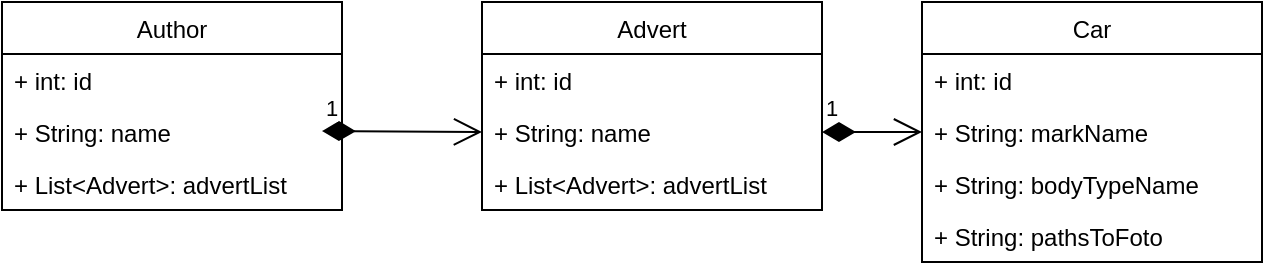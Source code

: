 <mxfile version="12.1.3" pages="1"><diagram id="080ON7iv2YtG41MkyVUG" name="Page-1"><mxGraphModel dx="1168" dy="561" grid="1" gridSize="10" guides="1" tooltips="1" connect="1" arrows="1" fold="1" page="1" pageScale="1" pageWidth="827" pageHeight="1169" math="0" shadow="0"><root><mxCell id="0"/><mxCell id="1" parent="0"/><mxCell id="K1aippEeTBiRsqUNZa1J-1" value="Author" style="swimlane;fontStyle=0;childLayout=stackLayout;horizontal=1;startSize=26;fillColor=none;horizontalStack=0;resizeParent=1;resizeParentMax=0;resizeLast=0;collapsible=1;marginBottom=0;" vertex="1" parent="1"><mxGeometry x="20" y="30" width="170" height="104" as="geometry"/></mxCell><mxCell id="K1aippEeTBiRsqUNZa1J-8" value="+ int: id" style="text;strokeColor=none;fillColor=none;align=left;verticalAlign=top;spacingLeft=4;spacingRight=4;overflow=hidden;rotatable=0;points=[[0,0.5],[1,0.5]];portConstraint=eastwest;" vertex="1" parent="K1aippEeTBiRsqUNZa1J-1"><mxGeometry y="26" width="170" height="26" as="geometry"/></mxCell><mxCell id="K1aippEeTBiRsqUNZa1J-2" value="+ String: name" style="text;strokeColor=none;fillColor=none;align=left;verticalAlign=top;spacingLeft=4;spacingRight=4;overflow=hidden;rotatable=0;points=[[0,0.5],[1,0.5]];portConstraint=eastwest;" vertex="1" parent="K1aippEeTBiRsqUNZa1J-1"><mxGeometry y="52" width="170" height="26" as="geometry"/></mxCell><mxCell id="K1aippEeTBiRsqUNZa1J-16" value="1" style="endArrow=open;html=1;endSize=12;startArrow=diamondThin;startSize=14;startFill=1;edgeStyle=orthogonalEdgeStyle;align=left;verticalAlign=bottom;entryX=0;entryY=0.5;entryDx=0;entryDy=0;" edge="1" parent="K1aippEeTBiRsqUNZa1J-1" target="K1aippEeTBiRsqUNZa1J-6"><mxGeometry x="-1" y="3" relative="1" as="geometry"><mxPoint x="160" y="64.5" as="sourcePoint"/><mxPoint x="320" y="64.5" as="targetPoint"/></mxGeometry></mxCell><mxCell id="K1aippEeTBiRsqUNZa1J-3" value="+ List&lt;Advert&gt;: advertList" style="text;strokeColor=none;fillColor=none;align=left;verticalAlign=top;spacingLeft=4;spacingRight=4;overflow=hidden;rotatable=0;points=[[0,0.5],[1,0.5]];portConstraint=eastwest;" vertex="1" parent="K1aippEeTBiRsqUNZa1J-1"><mxGeometry y="78" width="170" height="26" as="geometry"/></mxCell><mxCell id="K1aippEeTBiRsqUNZa1J-5" value="Advert" style="swimlane;fontStyle=0;childLayout=stackLayout;horizontal=1;startSize=26;fillColor=none;horizontalStack=0;resizeParent=1;resizeParentMax=0;resizeLast=0;collapsible=1;marginBottom=0;" vertex="1" parent="1"><mxGeometry x="260" y="30" width="170" height="104" as="geometry"/></mxCell><mxCell id="K1aippEeTBiRsqUNZa1J-10" value="+ int: id" style="text;strokeColor=none;fillColor=none;align=left;verticalAlign=top;spacingLeft=4;spacingRight=4;overflow=hidden;rotatable=0;points=[[0,0.5],[1,0.5]];portConstraint=eastwest;" vertex="1" parent="K1aippEeTBiRsqUNZa1J-5"><mxGeometry y="26" width="170" height="26" as="geometry"/></mxCell><mxCell id="K1aippEeTBiRsqUNZa1J-6" value="+ String: name" style="text;strokeColor=none;fillColor=none;align=left;verticalAlign=top;spacingLeft=4;spacingRight=4;overflow=hidden;rotatable=0;points=[[0,0.5],[1,0.5]];portConstraint=eastwest;" vertex="1" parent="K1aippEeTBiRsqUNZa1J-5"><mxGeometry y="52" width="170" height="26" as="geometry"/></mxCell><mxCell id="K1aippEeTBiRsqUNZa1J-7" value="+ List&lt;Advert&gt;: advertList" style="text;strokeColor=none;fillColor=none;align=left;verticalAlign=top;spacingLeft=4;spacingRight=4;overflow=hidden;rotatable=0;points=[[0,0.5],[1,0.5]];portConstraint=eastwest;" vertex="1" parent="K1aippEeTBiRsqUNZa1J-5"><mxGeometry y="78" width="170" height="26" as="geometry"/></mxCell><mxCell id="K1aippEeTBiRsqUNZa1J-11" value="Car" style="swimlane;fontStyle=0;childLayout=stackLayout;horizontal=1;startSize=26;fillColor=none;horizontalStack=0;resizeParent=1;resizeParentMax=0;resizeLast=0;collapsible=1;marginBottom=0;" vertex="1" parent="1"><mxGeometry x="480" y="30" width="170" height="130" as="geometry"/></mxCell><mxCell id="K1aippEeTBiRsqUNZa1J-12" value="+ int: id" style="text;strokeColor=none;fillColor=none;align=left;verticalAlign=top;spacingLeft=4;spacingRight=4;overflow=hidden;rotatable=0;points=[[0,0.5],[1,0.5]];portConstraint=eastwest;" vertex="1" parent="K1aippEeTBiRsqUNZa1J-11"><mxGeometry y="26" width="170" height="26" as="geometry"/></mxCell><mxCell id="K1aippEeTBiRsqUNZa1J-13" value="+ String: markName" style="text;strokeColor=none;fillColor=none;align=left;verticalAlign=top;spacingLeft=4;spacingRight=4;overflow=hidden;rotatable=0;points=[[0,0.5],[1,0.5]];portConstraint=eastwest;" vertex="1" parent="K1aippEeTBiRsqUNZa1J-11"><mxGeometry y="52" width="170" height="26" as="geometry"/></mxCell><mxCell id="K1aippEeTBiRsqUNZa1J-14" value="+ String: bodyTypeName" style="text;strokeColor=none;fillColor=none;align=left;verticalAlign=top;spacingLeft=4;spacingRight=4;overflow=hidden;rotatable=0;points=[[0,0.5],[1,0.5]];portConstraint=eastwest;" vertex="1" parent="K1aippEeTBiRsqUNZa1J-11"><mxGeometry y="78" width="170" height="26" as="geometry"/></mxCell><mxCell id="K1aippEeTBiRsqUNZa1J-15" value="+ String: pathsToFoto" style="text;strokeColor=none;fillColor=none;align=left;verticalAlign=top;spacingLeft=4;spacingRight=4;overflow=hidden;rotatable=0;points=[[0,0.5],[1,0.5]];portConstraint=eastwest;" vertex="1" parent="K1aippEeTBiRsqUNZa1J-11"><mxGeometry y="104" width="170" height="26" as="geometry"/></mxCell><mxCell id="K1aippEeTBiRsqUNZa1J-17" value="1" style="endArrow=open;html=1;endSize=12;startArrow=diamondThin;startSize=14;startFill=1;edgeStyle=orthogonalEdgeStyle;align=left;verticalAlign=bottom;entryX=0;entryY=0.5;entryDx=0;entryDy=0;exitX=1;exitY=0.5;exitDx=0;exitDy=0;" edge="1" parent="1" source="K1aippEeTBiRsqUNZa1J-6" target="K1aippEeTBiRsqUNZa1J-13"><mxGeometry x="-1" y="3" relative="1" as="geometry"><mxPoint x="20" y="180" as="sourcePoint"/><mxPoint x="180" y="180" as="targetPoint"/></mxGeometry></mxCell></root></mxGraphModel></diagram></mxfile>